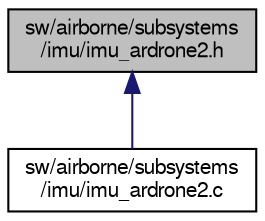 digraph "sw/airborne/subsystems/imu/imu_ardrone2.h"
{
  edge [fontname="FreeSans",fontsize="10",labelfontname="FreeSans",labelfontsize="10"];
  node [fontname="FreeSans",fontsize="10",shape=record];
  Node1 [label="sw/airborne/subsystems\l/imu/imu_ardrone2.h",height=0.2,width=0.4,color="black", fillcolor="grey75", style="filled", fontcolor="black"];
  Node1 -> Node2 [dir="back",color="midnightblue",fontsize="10",style="solid",fontname="FreeSans"];
  Node2 [label="sw/airborne/subsystems\l/imu/imu_ardrone2.c",height=0.2,width=0.4,color="black", fillcolor="white", style="filled",URL="$imu__ardrone2_8c.html",tooltip="IMU implementation for ardrone2. "];
}
